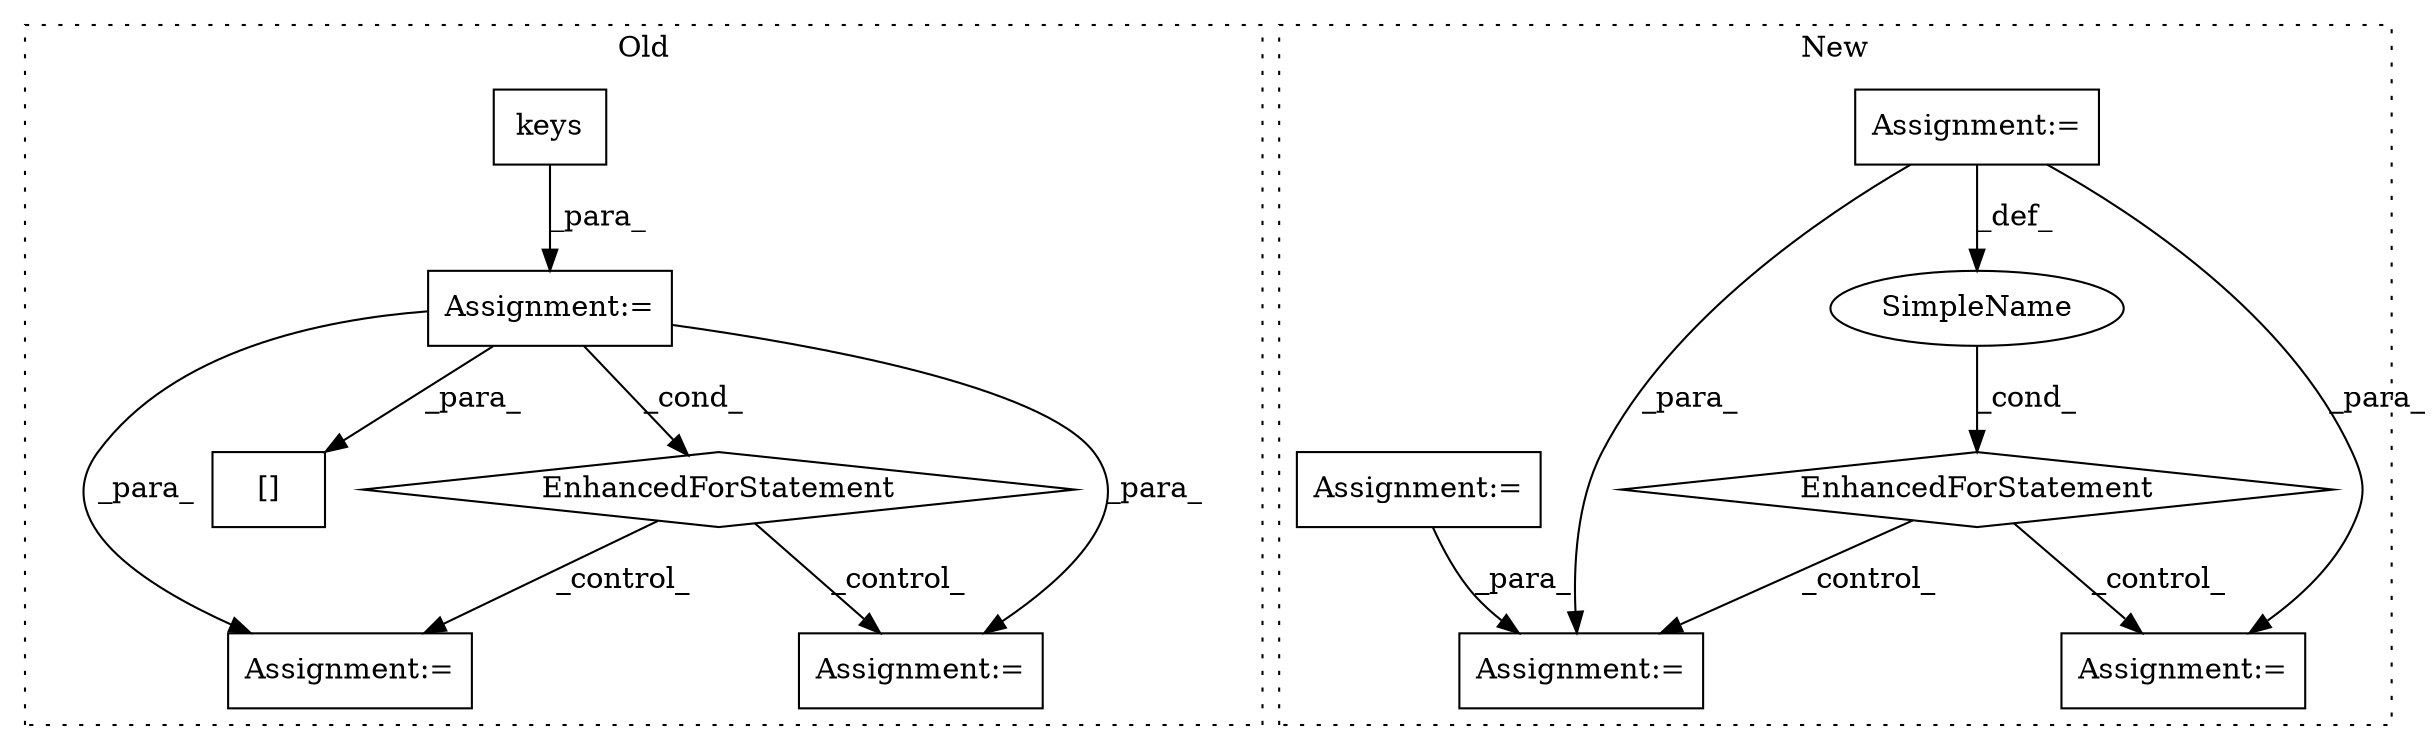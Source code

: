 digraph G {
subgraph cluster0 {
1 [label="keys" a="32" s="2794" l="6" shape="box"];
4 [label="Assignment:=" a="7" s="2721,2800" l="53,2" shape="box"];
5 [label="EnhancedForStatement" a="70" s="2721,2800" l="53,2" shape="diamond"];
8 [label="[]" a="2" s="2974,2986" l="6,1" shape="box"];
9 [label="Assignment:=" a="7" s="3009,3099" l="61,2" shape="box"];
12 [label="Assignment:=" a="7" s="2837" l="1" shape="box"];
label = "Old";
style="dotted";
}
subgraph cluster1 {
2 [label="EnhancedForStatement" a="70" s="4404,4511" l="77,2" shape="diamond"];
3 [label="Assignment:=" a="7" s="4404,4511" l="77,2" shape="box"];
6 [label="Assignment:=" a="7" s="4856" l="1" shape="box"];
7 [label="SimpleName" a="42" s="4485" l="7" shape="ellipse"];
10 [label="Assignment:=" a="7" s="4360" l="1" shape="box"];
11 [label="Assignment:=" a="7" s="4813" l="1" shape="box"];
label = "New";
style="dotted";
}
1 -> 4 [label="_para_"];
2 -> 11 [label="_control_"];
2 -> 6 [label="_control_"];
3 -> 11 [label="_para_"];
3 -> 6 [label="_para_"];
3 -> 7 [label="_def_"];
4 -> 12 [label="_para_"];
4 -> 9 [label="_para_"];
4 -> 5 [label="_cond_"];
4 -> 8 [label="_para_"];
5 -> 9 [label="_control_"];
5 -> 12 [label="_control_"];
7 -> 2 [label="_cond_"];
10 -> 6 [label="_para_"];
}